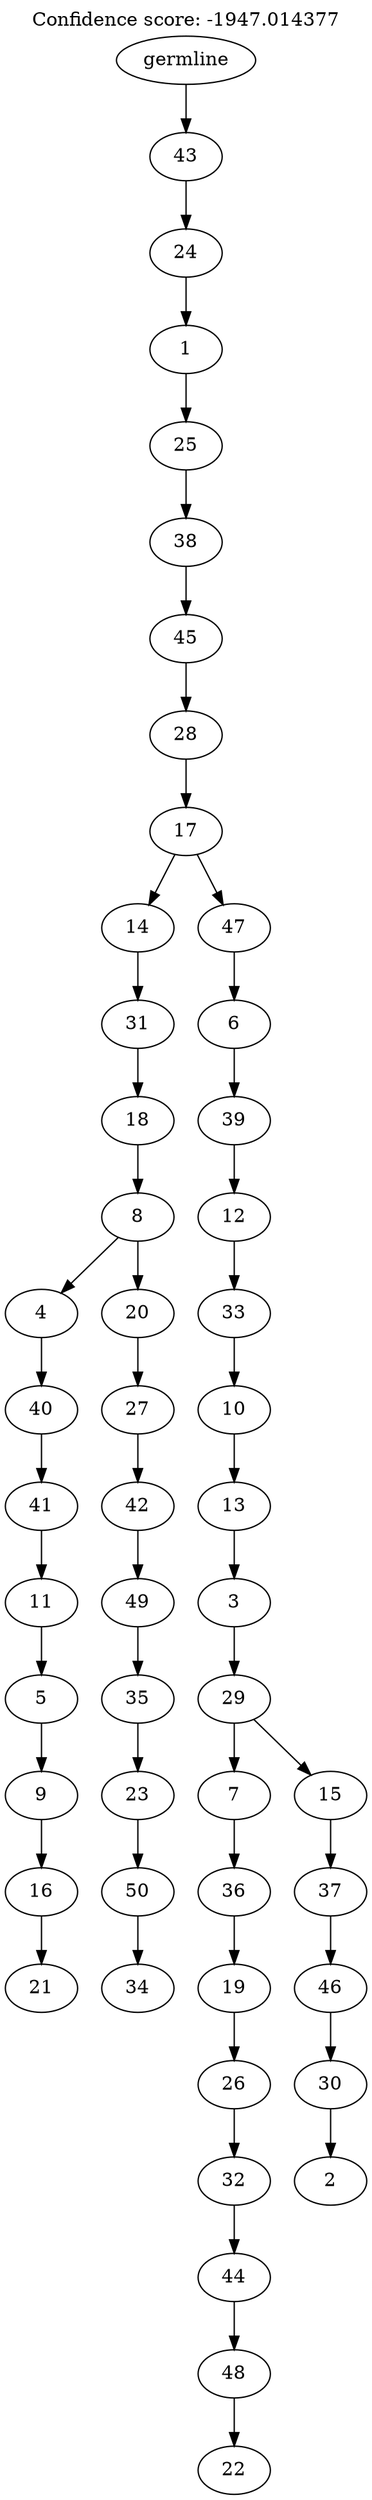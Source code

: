 digraph g {
	"49" -> "50";
	"50" [label="21"];
	"48" -> "49";
	"49" [label="16"];
	"47" -> "48";
	"48" [label="9"];
	"46" -> "47";
	"47" [label="5"];
	"45" -> "46";
	"46" [label="11"];
	"44" -> "45";
	"45" [label="41"];
	"43" -> "44";
	"44" [label="40"];
	"41" -> "42";
	"42" [label="34"];
	"40" -> "41";
	"41" [label="50"];
	"39" -> "40";
	"40" [label="23"];
	"38" -> "39";
	"39" [label="35"];
	"37" -> "38";
	"38" [label="49"];
	"36" -> "37";
	"37" [label="42"];
	"35" -> "36";
	"36" [label="27"];
	"34" -> "35";
	"35" [label="20"];
	"34" -> "43";
	"43" [label="4"];
	"33" -> "34";
	"34" [label="8"];
	"32" -> "33";
	"33" [label="18"];
	"31" -> "32";
	"32" [label="31"];
	"29" -> "30";
	"30" [label="22"];
	"28" -> "29";
	"29" [label="48"];
	"27" -> "28";
	"28" [label="44"];
	"26" -> "27";
	"27" [label="32"];
	"25" -> "26";
	"26" [label="26"];
	"24" -> "25";
	"25" [label="19"];
	"23" -> "24";
	"24" [label="36"];
	"21" -> "22";
	"22" [label="2"];
	"20" -> "21";
	"21" [label="30"];
	"19" -> "20";
	"20" [label="46"];
	"18" -> "19";
	"19" [label="37"];
	"17" -> "18";
	"18" [label="15"];
	"17" -> "23";
	"23" [label="7"];
	"16" -> "17";
	"17" [label="29"];
	"15" -> "16";
	"16" [label="3"];
	"14" -> "15";
	"15" [label="13"];
	"13" -> "14";
	"14" [label="10"];
	"12" -> "13";
	"13" [label="33"];
	"11" -> "12";
	"12" [label="12"];
	"10" -> "11";
	"11" [label="39"];
	"9" -> "10";
	"10" [label="6"];
	"8" -> "9";
	"9" [label="47"];
	"8" -> "31";
	"31" [label="14"];
	"7" -> "8";
	"8" [label="17"];
	"6" -> "7";
	"7" [label="28"];
	"5" -> "6";
	"6" [label="45"];
	"4" -> "5";
	"5" [label="38"];
	"3" -> "4";
	"4" [label="25"];
	"2" -> "3";
	"3" [label="1"];
	"1" -> "2";
	"2" [label="24"];
	"0" -> "1";
	"1" [label="43"];
	"0" [label="germline"];
	labelloc="t";
	label="Confidence score: -1947.014377";
}
